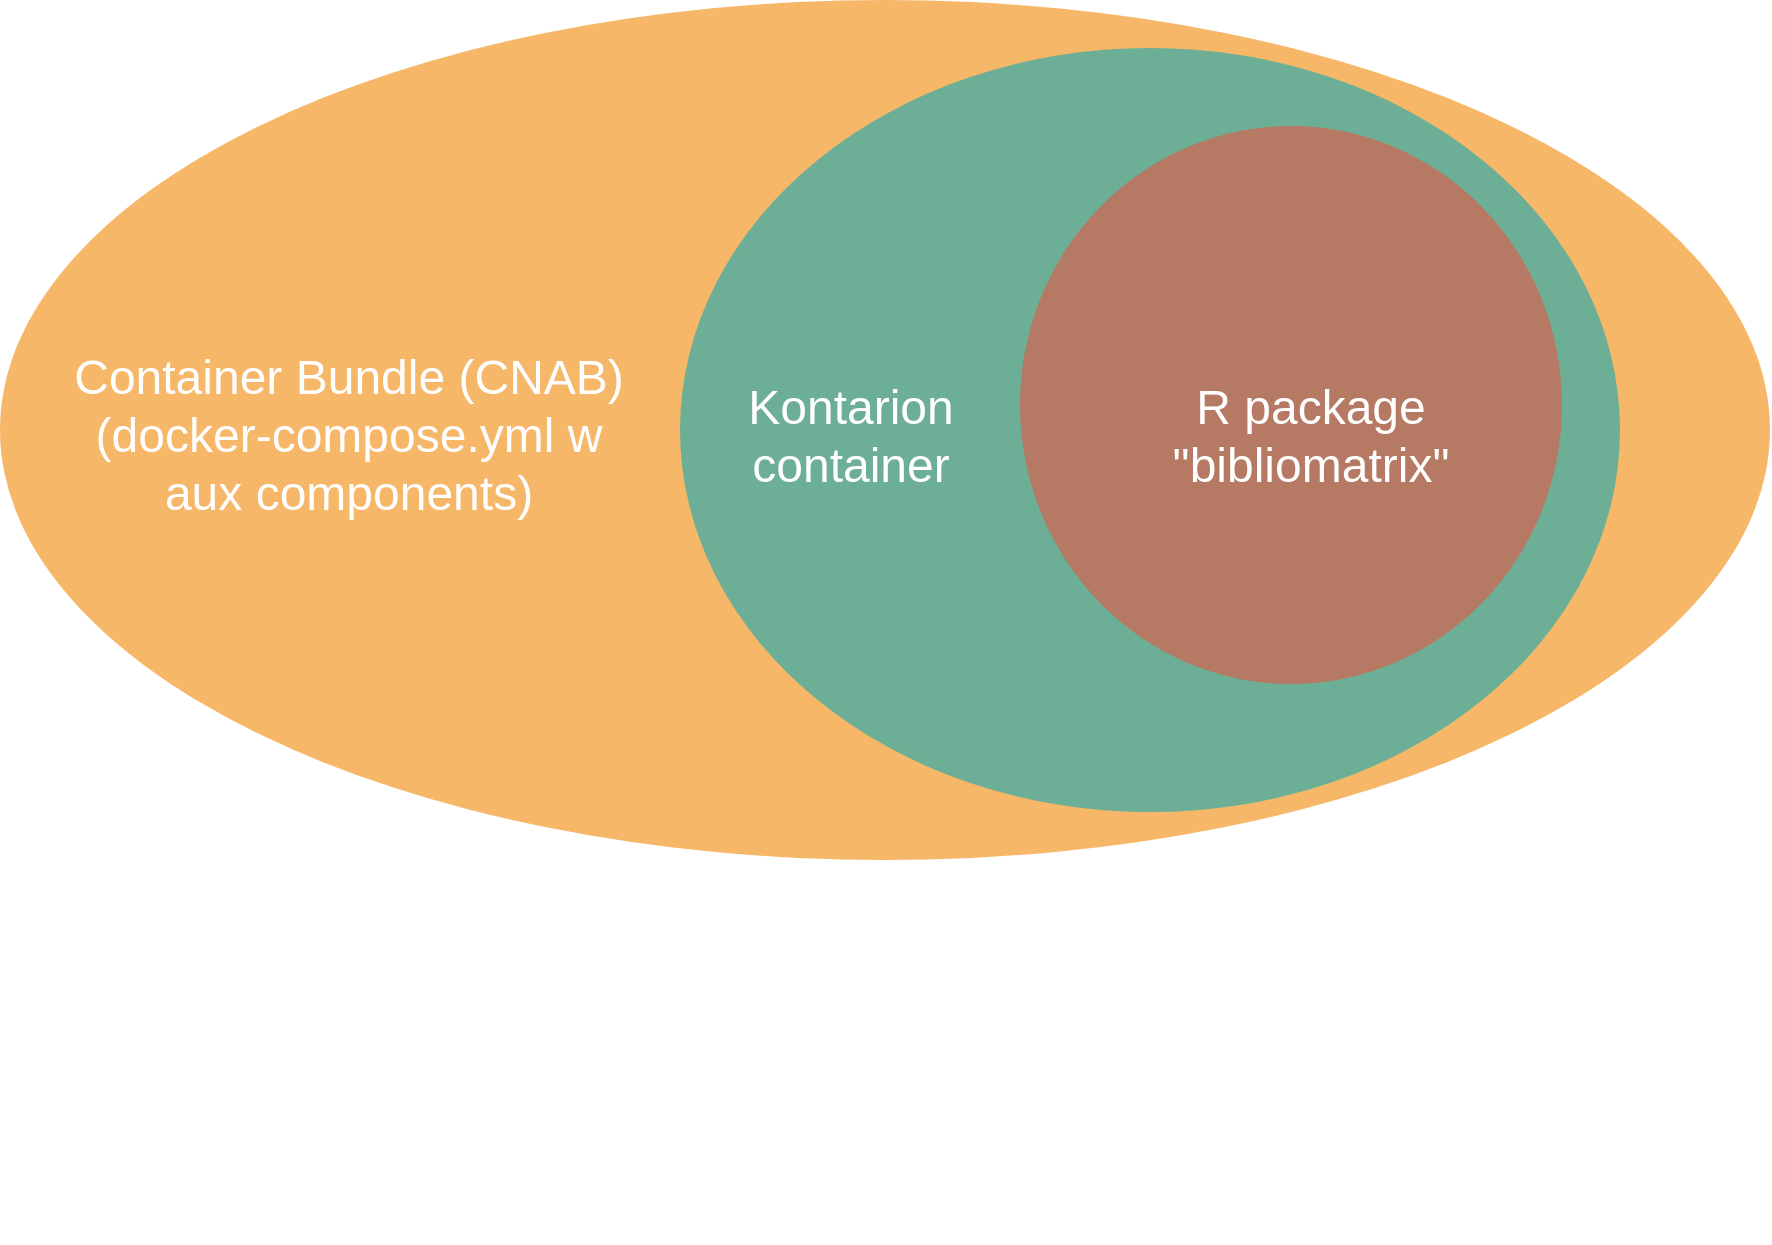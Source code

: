 <mxfile version="12.2.6" type="device" pages="1"><diagram id="3228e29e-7158-1315-38df-8450db1d8a1d" name="Page-1"><mxGraphModel dx="2577" dy="756" grid="1" gridSize="10" guides="1" tooltips="1" connect="1" arrows="1" fold="1" page="1" pageScale="1" pageWidth="1169" pageHeight="827" background="#ffffff" math="0" shadow="0"><root><mxCell id="0"/><mxCell id="1" parent="0"/><mxCell id="21531" value="" style="ellipse;fillColor=#F08705;opacity=60;strokeColor=none;html=1;fontColor=#FFFFFF;" parent="1" vertex="1"><mxGeometry x="-130" y="7" width="885" height="430" as="geometry"/></mxCell><mxCell id="21532" value="" style="ellipse;fillColor=#12AAB5;opacity=60;strokeColor=none;html=1;fontColor=#FFFFFF;" parent="1" vertex="1"><mxGeometry x="210" y="31" width="470" height="382" as="geometry"/></mxCell><mxCell id="21533" value="" style="ellipse;fillColor=#e85642;opacity=60;strokeColor=none;html=1;fontColor=#FFFFFF;" parent="1" vertex="1"><mxGeometry x="380" y="70" width="271" height="279" as="geometry"/></mxCell><mxCell id="21534" value="&lt;div&gt;Kontarion&lt;/div&gt;&lt;div&gt;container&lt;br&gt;&lt;/div&gt;" style="text;fontSize=24;align=center;verticalAlign=middle;html=1;fontColor=#FFFFFF;" parent="1" vertex="1"><mxGeometry x="200" y="190" width="190" height="70" as="geometry"/></mxCell><mxCell id="21535" value="&lt;div&gt;R package&lt;/div&gt;&lt;div&gt;&quot;bibliomatrix&quot;&lt;/div&gt;" style="text;fontSize=24;align=center;verticalAlign=middle;html=1;fontColor=#FFFFFF;" parent="1" vertex="1"><mxGeometry x="430" y="190" width="190" height="70" as="geometry"/></mxCell><mxCell id="21536" value="Tradition" style="text;fontSize=24;align=center;verticalAlign=middle;html=1;fontColor=#FFFFFF;" parent="1" vertex="1"><mxGeometry x="499.5" y="558.5" width="190" height="70" as="geometry"/></mxCell><mxCell id="XHYx9ULxe6DA15ikgxfs-21540" value="&lt;div&gt;Container Bundle (CNAB)&lt;br&gt;&lt;/div&gt;&lt;div&gt;(docker-compose.yml w &lt;br&gt;&lt;/div&gt;&lt;div&gt;aux components)&lt;br&gt;&lt;/div&gt;" style="text;fontSize=24;align=center;verticalAlign=middle;html=1;fontColor=#FFFFFF;" vertex="1" parent="1"><mxGeometry x="-60" y="150" width="208" height="150" as="geometry"/></mxCell></root></mxGraphModel></diagram></mxfile>